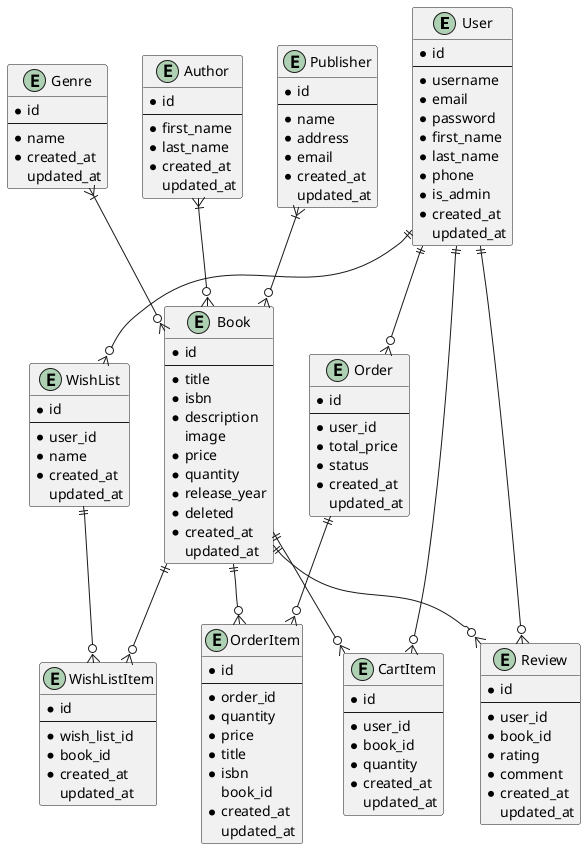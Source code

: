 @startuml
entity User {
    *id
    --
    *username
    *email
    *password
    *first_name
    *last_name
    *phone
    *is_admin
    *created_at
    updated_at
}

entity Book {
    *id
    --
    *title
    *isbn
    *description
    image
    *price
    *quantity
    *release_year
    *deleted
    *created_at
    updated_at
}

entity Genre {
    *id
    --
    *name
    *created_at
    updated_at
}

entity Author {
    *id
    --
    *first_name
    *last_name
    *created_at
    updated_at
}

entity Publisher {
    *id
    --
    *name
    *address
    *email
    *created_at
    updated_at
}

entity Order {
    *id
    --
    *user_id
    *total_price
    *status
    *created_at
    updated_at
}

entity OrderItem {
    *id
    --
    *order_id
    *quantity
    *price
    *title
    *isbn
    book_id
    *created_at
    updated_at
}

entity CartItem {
    *id
    --
    *user_id
    *book_id
    *quantity
    *created_at
    updated_at
}

entity Review {
    *id
    --
    *user_id
    *book_id
    *rating
    *comment
    *created_at
    updated_at
}

entity WishList {
    *id
    --
    *user_id
    *name
    *created_at
    updated_at
}

entity WishListItem {
    *id
    --
    *wish_list_id
    *book_id
    *created_at
    updated_at
}

User ||--o{ Order
Order ||--o{ OrderItem
User ||--o{ CartItem
Book ||--o{ CartItem
User ||--o{ Review
Book ||--o{ Review
User ||--o{ WishList
WishList ||--o{ WishListItem
Book ||--o{ WishListItem
Book ||--o{ OrderItem
Author }|--o{ Book
Publisher }|--o{ Book
Genre }|--o{ Book
@enduml